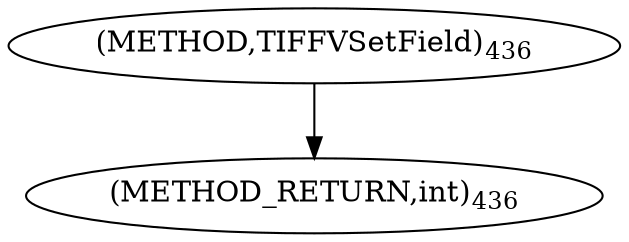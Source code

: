 digraph "TIFFVSetField" {  
"8818" [label = <(METHOD,TIFFVSetField)<SUB>436</SUB>> ]
"8822" [label = <(METHOD_RETURN,int)<SUB>436</SUB>> ]
  "8818" -> "8822" 
}
